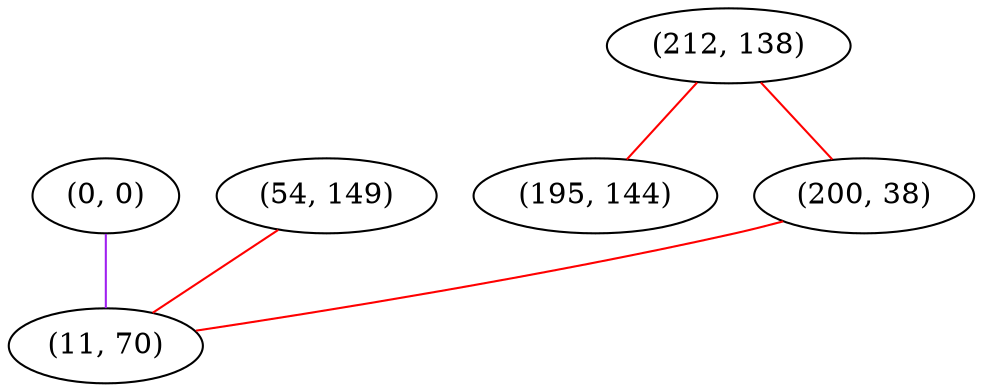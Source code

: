 graph "" {
"(0, 0)";
"(212, 138)";
"(54, 149)";
"(195, 144)";
"(200, 38)";
"(11, 70)";
"(0, 0)" -- "(11, 70)"  [color=purple, key=0, weight=4];
"(212, 138)" -- "(195, 144)"  [color=red, key=0, weight=1];
"(212, 138)" -- "(200, 38)"  [color=red, key=0, weight=1];
"(54, 149)" -- "(11, 70)"  [color=red, key=0, weight=1];
"(200, 38)" -- "(11, 70)"  [color=red, key=0, weight=1];
}
